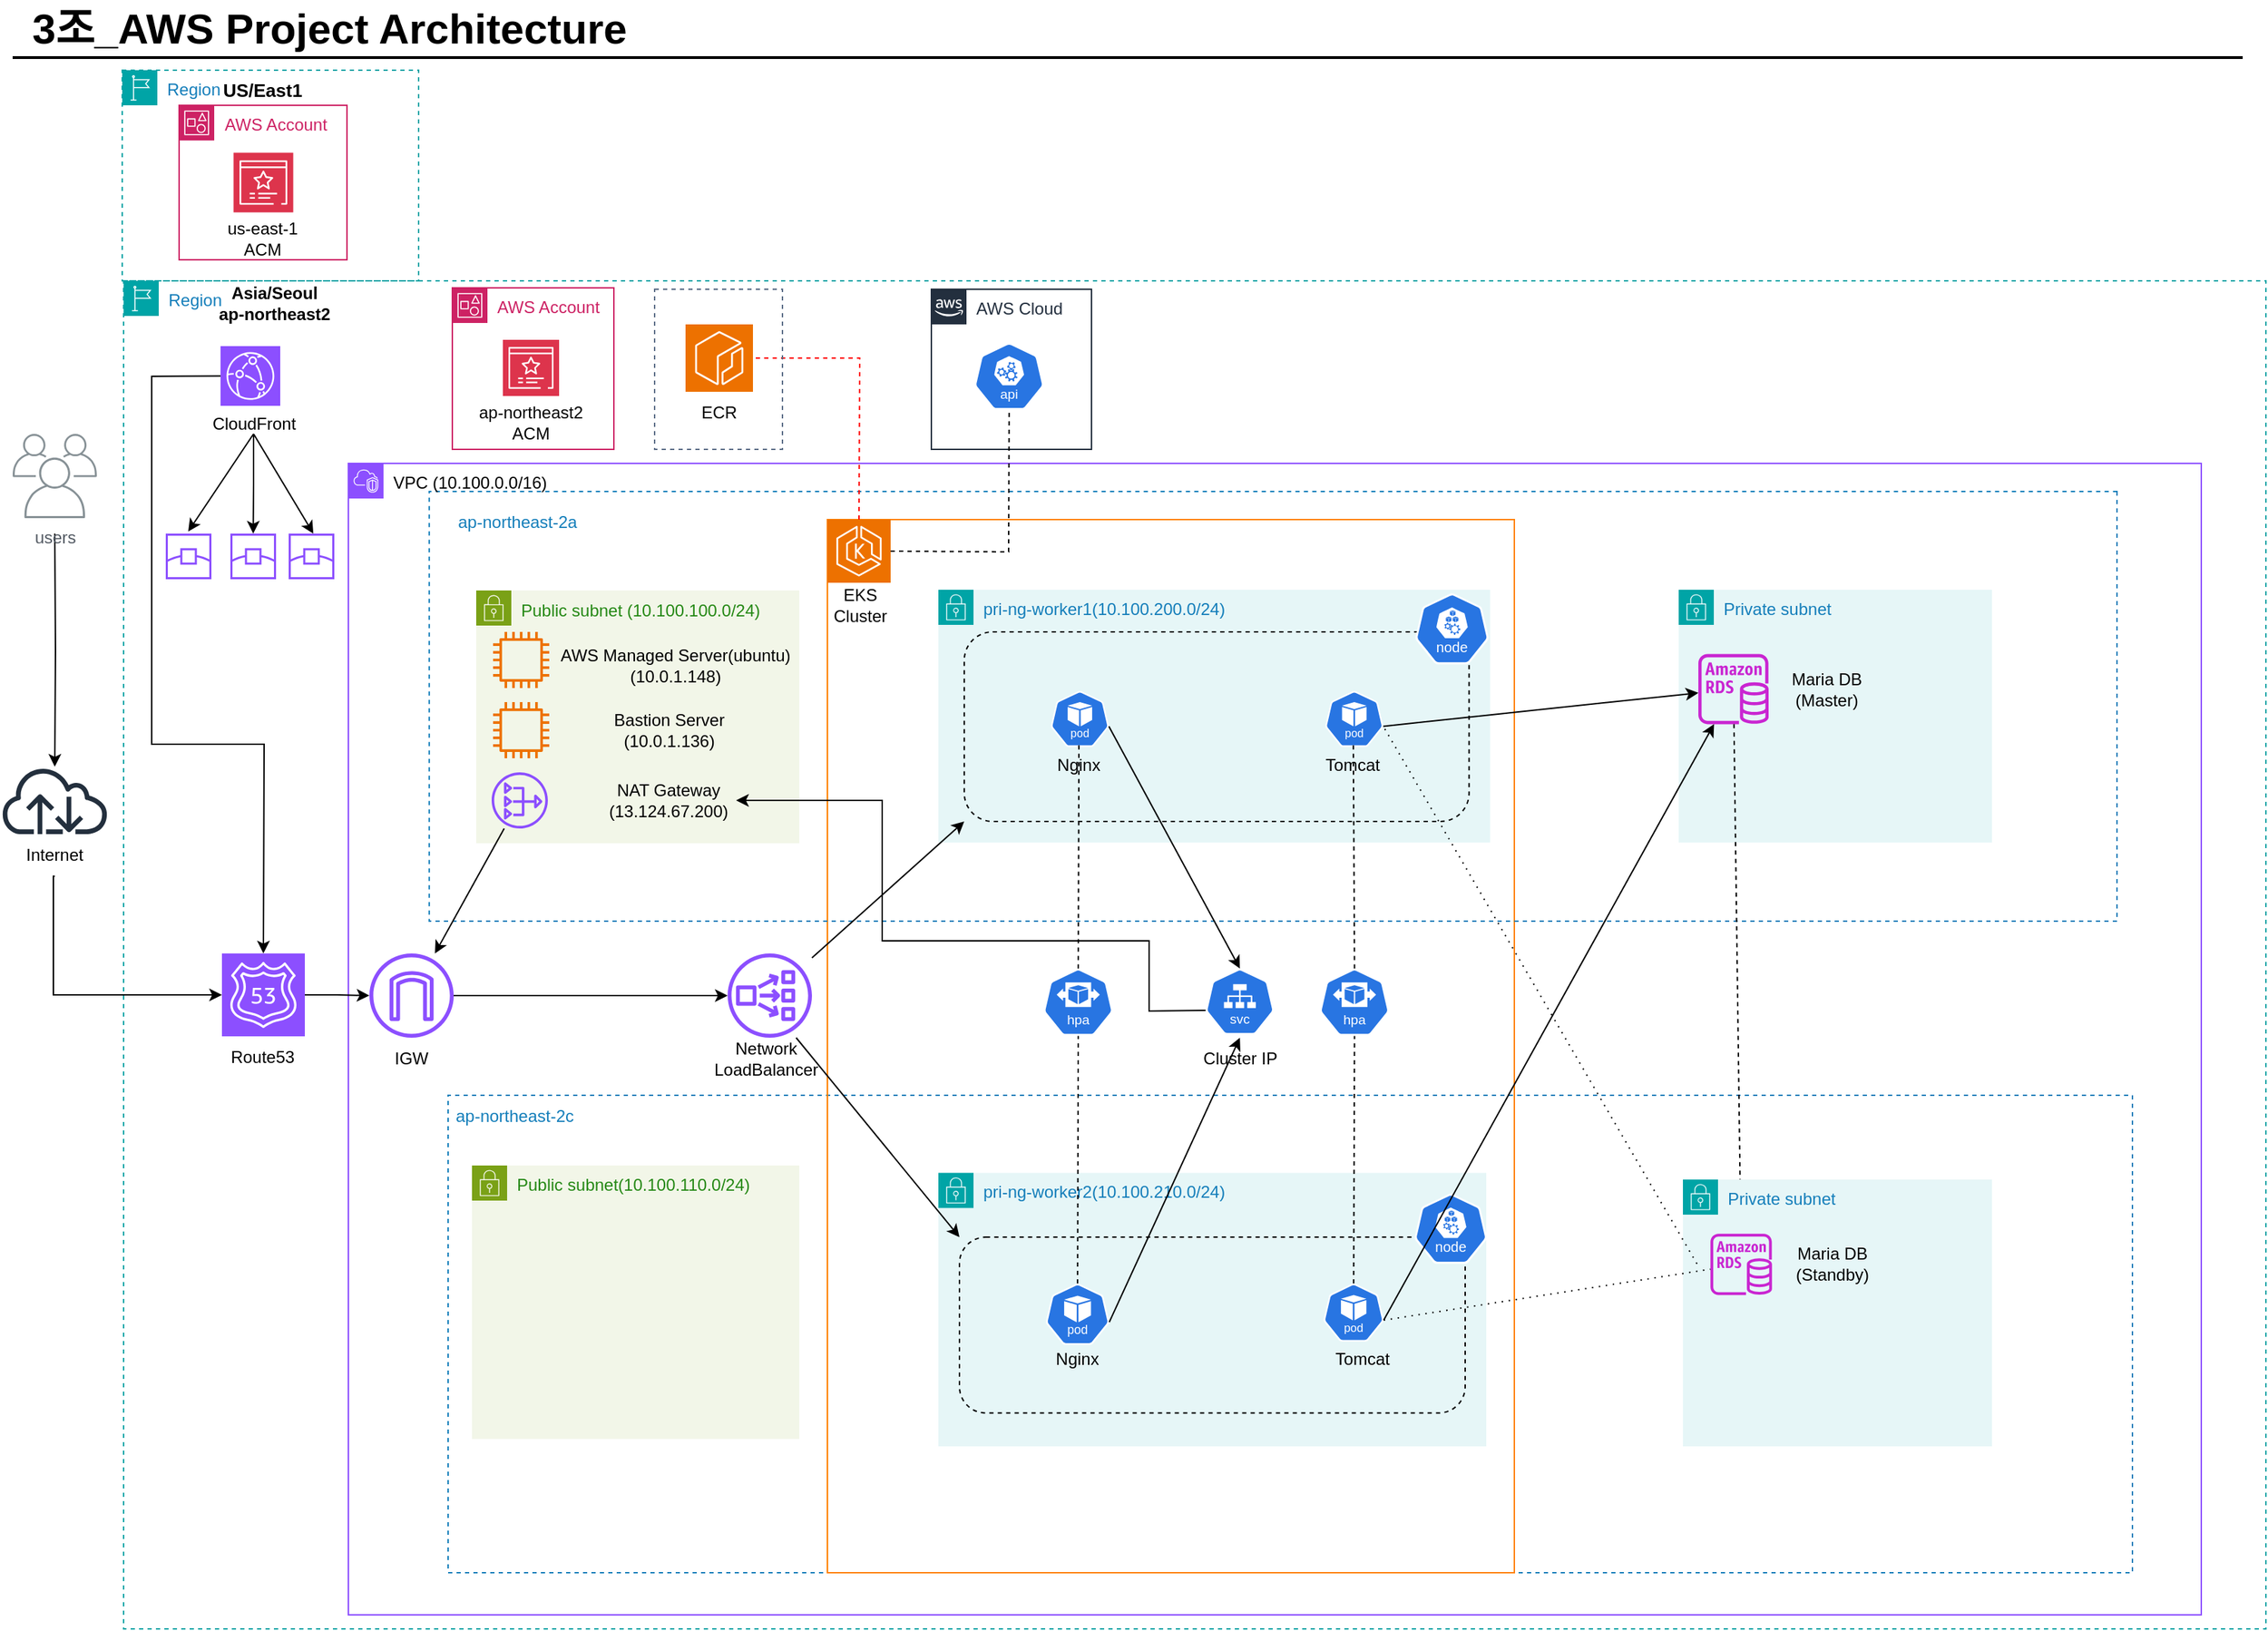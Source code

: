 <mxfile version="26.0.16">
  <diagram id="Ht1M8jgEwFfnCIfOTk4-" name="Page-1">
    <mxGraphModel grid="1" page="1" gridSize="10" guides="1" tooltips="1" connect="1" arrows="1" fold="1" pageScale="1" pageWidth="827" pageHeight="1169" math="0" shadow="0">
      <root>
        <mxCell id="0" />
        <mxCell id="1" parent="0" />
        <mxCell id="eSSQTLTpPXMiFd9yhnWM-21" value="" style="fillColor=none;strokeColor=#147EBA;dashed=1;verticalAlign=top;fontStyle=0;fontColor=#147EBA;whiteSpace=wrap;html=1;direction=south;" vertex="1" parent="1">
          <mxGeometry x="331" y="780" width="1199" height="340" as="geometry" />
        </mxCell>
        <mxCell id="ySRl7X2KVEB3qlMEF3kM-81" value="" style="fillColor=none;strokeColor=#FF8000;verticalAlign=top;fontStyle=0;fontColor=#5A6C86;whiteSpace=wrap;html=1;" vertex="1" parent="1">
          <mxGeometry x="601" y="370" width="489" height="750" as="geometry" />
        </mxCell>
        <mxCell id="eSSQTLTpPXMiFd9yhnWM-20" value="" style="fillColor=none;strokeColor=#147EBA;dashed=1;verticalAlign=top;fontStyle=0;fontColor=#147EBA;whiteSpace=wrap;html=1;direction=south;" vertex="1" parent="1">
          <mxGeometry x="317.58" y="350" width="1201.42" height="306" as="geometry" />
        </mxCell>
        <mxCell id="-QjtrjUzRDEMRZ5MF8oH-47" value="3조_&lt;span style=&quot;background-color: transparent; color: light-dark(rgb(0, 0, 0), rgb(255, 255, 255));&quot;&gt;AWS Project Architecture&amp;nbsp;&lt;/span&gt;" style="text;html=1;resizable=0;points=[];autosize=1;align=left;verticalAlign=top;spacingTop=-4;fontSize=30;fontStyle=1;labelBackgroundColor=none;" vertex="1" parent="1">
          <mxGeometry x="32.5" width="430" height="40" as="geometry" />
        </mxCell>
        <mxCell id="SCVMTBWpLvtzJIhz15lM-1" value="" style="line;strokeWidth=2;html=1;fontSize=14;labelBackgroundColor=none;" vertex="1" parent="1">
          <mxGeometry x="21" y="36" width="1587.5" height="10" as="geometry" />
        </mxCell>
        <mxCell id="IEoBhDquX4Ll0wp5H7QY-13" style="edgeStyle=orthogonalEdgeStyle;rounded=0;orthogonalLoop=1;jettySize=auto;html=1;" edge="1" parent="1" target="IEoBhDquX4Ll0wp5H7QY-10">
          <mxGeometry relative="1" as="geometry">
            <mxPoint x="51" y="380" as="sourcePoint" />
            <mxPoint x="51" y="596" as="targetPoint" />
          </mxGeometry>
        </mxCell>
        <mxCell id="eSSQTLTpPXMiFd9yhnWM-3" value="users" style="sketch=0;outlineConnect=0;gradientColor=none;fontColor=#545B64;strokeColor=none;fillColor=#879196;dashed=0;verticalLabelPosition=bottom;verticalAlign=top;align=center;html=1;fontSize=12;fontStyle=0;aspect=fixed;shape=mxgraph.aws4.illustration_users;pointerEvents=1" vertex="1" parent="1">
          <mxGeometry x="21" y="309" width="60" height="60" as="geometry" />
        </mxCell>
        <mxCell id="eSSQTLTpPXMiFd9yhnWM-4" value="Region" style="points=[[0,0],[0.25,0],[0.5,0],[0.75,0],[1,0],[1,0.25],[1,0.5],[1,0.75],[1,1],[0.75,1],[0.5,1],[0.25,1],[0,1],[0,0.75],[0,0.5],[0,0.25]];outlineConnect=0;gradientColor=none;html=1;whiteSpace=wrap;fontSize=12;fontStyle=0;container=0;pointerEvents=0;collapsible=0;recursiveResize=0;shape=mxgraph.aws4.group;grIcon=mxgraph.aws4.group_region;strokeColor=#00A4A6;fillColor=none;verticalAlign=top;align=left;spacingLeft=30;fontColor=#147EBA;dashed=1;" vertex="1" parent="1">
          <mxGeometry x="100" y="200" width="1525" height="960" as="geometry" />
        </mxCell>
        <mxCell id="eSSQTLTpPXMiFd9yhnWM-50" value="" style="sketch=0;points=[[0,0,0],[0.25,0,0],[0.5,0,0],[0.75,0,0],[1,0,0],[0,1,0],[0.25,1,0],[0.5,1,0],[0.75,1,0],[1,1,0],[0,0.25,0],[0,0.5,0],[0,0.75,0],[1,0.25,0],[1,0.5,0],[1,0.75,0]];outlineConnect=0;fontColor=#232F3E;fillColor=#ED7100;strokeColor=#ffffff;dashed=0;verticalLabelPosition=bottom;verticalAlign=top;align=center;html=1;fontSize=12;fontStyle=0;aspect=fixed;shape=mxgraph.aws4.resourceIcon;resIcon=mxgraph.aws4.eks;" vertex="1" parent="1">
          <mxGeometry x="601" y="370" width="45" height="45" as="geometry" />
        </mxCell>
        <mxCell id="IEoBhDquX4Ll0wp5H7QY-53" value="" style="aspect=fixed;sketch=0;html=1;dashed=0;whitespace=wrap;verticalLabelPosition=bottom;verticalAlign=top;fillColor=#2875E2;strokeColor=#ffffff;points=[[0.005,0.63,0],[0.1,0.2,0],[0.9,0.2,0],[0.5,0,0],[0.995,0.63,0],[0.72,0.99,0],[0.5,1,0],[0.28,0.99,0]];shape=mxgraph.kubernetes.icon2;kubernetesLabel=1;prIcon=api" vertex="1" parent="1">
          <mxGeometry x="705.38" y="244" width="50" height="48" as="geometry" />
        </mxCell>
        <mxCell id="IEoBhDquX4Ll0wp5H7QY-11" value="Internet" style="text;html=1;align=center;verticalAlign=middle;whiteSpace=wrap;rounded=0;" vertex="1" parent="1">
          <mxGeometry x="21" y="594" width="60" height="30" as="geometry" />
        </mxCell>
        <mxCell id="IEoBhDquX4Ll0wp5H7QY-10" value="" style="sketch=0;outlineConnect=0;fontColor=#232F3E;gradientColor=none;fillColor=#232F3D;strokeColor=none;dashed=0;verticalLabelPosition=bottom;verticalAlign=top;align=center;html=1;fontSize=12;fontStyle=0;aspect=fixed;pointerEvents=1;shape=mxgraph.aws4.internet;" vertex="1" parent="1">
          <mxGeometry x="12" y="546" width="78" height="48" as="geometry" />
        </mxCell>
        <mxCell id="ySRl7X2KVEB3qlMEF3kM-73" style="edgeStyle=orthogonalEdgeStyle;rounded=0;orthogonalLoop=1;jettySize=auto;html=1;entryX=0;entryY=0.5;entryDx=0;entryDy=0;entryPerimeter=0;exitX=0.5;exitY=1;exitDx=0;exitDy=0;" edge="1" parent="1" source="IEoBhDquX4Ll0wp5H7QY-11" target="eSSQTLTpPXMiFd9yhnWM-5">
          <mxGeometry relative="1" as="geometry">
            <mxPoint x="50" y="674" as="sourcePoint" />
            <mxPoint x="151" y="708.5" as="targetPoint" />
            <Array as="points">
              <mxPoint x="50" y="624" />
              <mxPoint x="50" y="708" />
            </Array>
          </mxGeometry>
        </mxCell>
        <mxCell id="eSSQTLTpPXMiFd9yhnWM-61" value="EKS Cluster" style="text;html=1;align=center;verticalAlign=middle;whiteSpace=wrap;rounded=0;" vertex="1" parent="1">
          <mxGeometry x="597" y="422" width="55" height="17" as="geometry" />
        </mxCell>
        <mxCell id="ySRl7X2KVEB3qlMEF3kM-109" value="" style="endArrow=none;dashed=1;html=1;rounded=0;entryX=1;entryY=0.5;entryDx=0;entryDy=0;entryPerimeter=0;exitX=0.5;exitY=0;exitDx=0;exitDy=0;exitPerimeter=0;strokeColor=light-dark(#FF0000,#FFFFFF);" edge="1" parent="1" source="eSSQTLTpPXMiFd9yhnWM-50" target="eSSQTLTpPXMiFd9yhnWM-62">
          <mxGeometry width="50" height="50" relative="1" as="geometry">
            <mxPoint x="770" y="670" as="sourcePoint" />
            <mxPoint x="820" y="620" as="targetPoint" />
            <Array as="points">
              <mxPoint x="624" y="255" />
            </Array>
          </mxGeometry>
        </mxCell>
        <mxCell id="eSSQTLTpPXMiFd9yhnWM-67" value="" style="fillColor=none;strokeColor=#5A6C86;dashed=1;verticalAlign=top;fontStyle=0;fontColor=#5A6C86;whiteSpace=wrap;html=1;" vertex="1" parent="1">
          <mxGeometry x="478" y="206" width="91" height="114" as="geometry" />
        </mxCell>
        <mxCell id="eSSQTLTpPXMiFd9yhnWM-15" value="&lt;font style=&quot;color: rgb(0, 0, 0);&quot;&gt;VPC (10.100.0.0/16)&lt;/font&gt;" style="points=[[0,0],[0.25,0],[0.5,0],[0.75,0],[1,0],[1,0.25],[1,0.5],[1,0.75],[1,1],[0.75,1],[0.5,1],[0.25,1],[0,1],[0,0.75],[0,0.5],[0,0.25]];outlineConnect=0;gradientColor=none;html=1;whiteSpace=wrap;fontSize=12;fontStyle=0;container=1;pointerEvents=0;collapsible=0;recursiveResize=0;shape=mxgraph.aws4.group;grIcon=mxgraph.aws4.group_vpc2;strokeColor=#8C4FFF;fillColor=none;verticalAlign=top;align=left;spacingLeft=30;fontColor=#AAB7B8;dashed=0;" vertex="1" parent="1">
          <mxGeometry x="260" y="330" width="1319" height="820" as="geometry" />
        </mxCell>
        <mxCell id="eSSQTLTpPXMiFd9yhnWM-17" value="Public subnet (10.100.100.0/24)" style="points=[[0,0],[0.25,0],[0.5,0],[0.75,0],[1,0],[1,0.25],[1,0.5],[1,0.75],[1,1],[0.75,1],[0.5,1],[0.25,1],[0,1],[0,0.75],[0,0.5],[0,0.25]];outlineConnect=0;gradientColor=none;html=1;whiteSpace=wrap;fontSize=12;fontStyle=0;container=1;pointerEvents=0;collapsible=0;recursiveResize=0;shape=mxgraph.aws4.group;grIcon=mxgraph.aws4.group_security_group;grStroke=0;strokeColor=#7AA116;fillColor=#F2F6E8;verticalAlign=top;align=left;spacingLeft=30;fontColor=#248814;dashed=0;" vertex="1" parent="eSSQTLTpPXMiFd9yhnWM-15">
          <mxGeometry x="91" y="90.52" width="230" height="180" as="geometry" />
        </mxCell>
        <mxCell id="eSSQTLTpPXMiFd9yhnWM-26" value="" style="sketch=0;outlineConnect=0;fontColor=#232F3E;gradientColor=none;fillColor=#ED7100;strokeColor=none;dashed=0;verticalLabelPosition=bottom;verticalAlign=top;align=center;html=1;fontSize=12;fontStyle=0;aspect=fixed;pointerEvents=1;shape=mxgraph.aws4.instance2;" vertex="1" parent="eSSQTLTpPXMiFd9yhnWM-15">
          <mxGeometry x="103" y="170" width="40" height="40" as="geometry" />
        </mxCell>
        <mxCell id="eSSQTLTpPXMiFd9yhnWM-28" value="NAT Gateway&lt;br&gt;(13.124.67.200)" style="text;html=1;align=center;verticalAlign=middle;whiteSpace=wrap;rounded=0;" vertex="1" parent="eSSQTLTpPXMiFd9yhnWM-15">
          <mxGeometry x="180" y="225" width="96" height="30" as="geometry" />
        </mxCell>
        <mxCell id="ySRl7X2KVEB3qlMEF3kM-69" value="AWS Managed Server(ubuntu)&lt;br&gt;(10.0.1.148)" style="text;html=1;align=center;verticalAlign=middle;whiteSpace=wrap;rounded=0;" vertex="1" parent="eSSQTLTpPXMiFd9yhnWM-15">
          <mxGeometry x="132" y="129" width="202" height="30" as="geometry" />
        </mxCell>
        <mxCell id="eSSQTLTpPXMiFd9yhnWM-27" value="Bastion Server&lt;br&gt;(10.0.1.136)" style="text;html=1;align=center;verticalAlign=middle;whiteSpace=wrap;rounded=0;" vertex="1" parent="eSSQTLTpPXMiFd9yhnWM-15">
          <mxGeometry x="180.31" y="175" width="97.38" height="30" as="geometry" />
        </mxCell>
        <mxCell id="IEoBhDquX4Ll0wp5H7QY-5" value="Public subnet(10.100.110.0/24)" style="points=[[0,0],[0.25,0],[0.5,0],[0.75,0],[1,0],[1,0.25],[1,0.5],[1,0.75],[1,1],[0.75,1],[0.5,1],[0.25,1],[0,1],[0,0.75],[0,0.5],[0,0.25]];outlineConnect=0;gradientColor=none;html=1;whiteSpace=wrap;fontSize=12;fontStyle=0;container=0;pointerEvents=0;collapsible=0;recursiveResize=0;shape=mxgraph.aws4.group;grIcon=mxgraph.aws4.group_security_group;grStroke=0;strokeColor=#7AA116;fillColor=#F2F6E8;verticalAlign=top;align=left;spacingLeft=30;fontColor=#248814;dashed=0;" vertex="1" parent="eSSQTLTpPXMiFd9yhnWM-15">
          <mxGeometry x="88" y="500" width="233" height="194.75" as="geometry" />
        </mxCell>
        <mxCell id="eSSQTLTpPXMiFd9yhnWM-31" value="Private subnet" style="points=[[0,0],[0.25,0],[0.5,0],[0.75,0],[1,0],[1,0.25],[1,0.5],[1,0.75],[1,1],[0.75,1],[0.5,1],[0.25,1],[0,1],[0,0.75],[0,0.5],[0,0.25]];outlineConnect=0;gradientColor=none;html=1;whiteSpace=wrap;fontSize=12;fontStyle=0;container=1;pointerEvents=0;collapsible=0;recursiveResize=0;shape=mxgraph.aws4.group;grIcon=mxgraph.aws4.group_security_group;grStroke=0;strokeColor=#00A4A6;fillColor=#E6F6F7;verticalAlign=top;align=left;spacingLeft=30;fontColor=#147EBA;dashed=0;" vertex="1" parent="eSSQTLTpPXMiFd9yhnWM-15">
          <mxGeometry x="947" y="90" width="223" height="180" as="geometry" />
        </mxCell>
        <mxCell id="eSSQTLTpPXMiFd9yhnWM-87" value="" style="sketch=0;outlineConnect=0;fontColor=#232F3E;gradientColor=none;fillColor=#C925D1;strokeColor=none;dashed=0;verticalLabelPosition=bottom;verticalAlign=top;align=center;html=1;fontSize=12;fontStyle=0;aspect=fixed;pointerEvents=1;shape=mxgraph.aws4.rds_instance;" vertex="1" parent="eSSQTLTpPXMiFd9yhnWM-31">
          <mxGeometry x="14" y="45.75" width="50" height="50" as="geometry" />
        </mxCell>
        <mxCell id="eSSQTLTpPXMiFd9yhnWM-88" value="Maria DB&lt;br&gt;(Master)" style="text;html=1;align=center;verticalAlign=middle;whiteSpace=wrap;rounded=0;" vertex="1" parent="eSSQTLTpPXMiFd9yhnWM-31">
          <mxGeometry x="67.75" y="55.75" width="75.25" height="30" as="geometry" />
        </mxCell>
        <mxCell id="eSSQTLTpPXMiFd9yhnWM-148" value="&lt;span style=&quot;color: rgb(20, 126, 186);&quot;&gt;ap-northeast-2a&lt;/span&gt;" style="text;html=1;align=center;verticalAlign=middle;whiteSpace=wrap;rounded=0;" vertex="1" parent="eSSQTLTpPXMiFd9yhnWM-15">
          <mxGeometry x="73" y="27" width="95" height="30" as="geometry" />
        </mxCell>
        <mxCell id="eSSQTLTpPXMiFd9yhnWM-147" value="&lt;span style=&quot;color: rgb(20, 126, 186);&quot;&gt;ap-northeast-2c&lt;/span&gt;" style="text;html=1;align=center;verticalAlign=middle;whiteSpace=wrap;rounded=0;" vertex="1" parent="eSSQTLTpPXMiFd9yhnWM-15">
          <mxGeometry x="71" y="450" width="95" height="30" as="geometry" />
        </mxCell>
        <mxCell id="eSSQTLTpPXMiFd9yhnWM-32" value="pri-ng-worker2(10.100.210.0/24)" style="points=[[0,0],[0.25,0],[0.5,0],[0.75,0],[1,0],[1,0.25],[1,0.5],[1,0.75],[1,1],[0.75,1],[0.5,1],[0.25,1],[0,1],[0,0.75],[0,0.5],[0,0.25]];outlineConnect=0;gradientColor=none;html=1;whiteSpace=wrap;fontSize=12;fontStyle=0;container=1;pointerEvents=0;collapsible=0;recursiveResize=0;shape=mxgraph.aws4.group;grIcon=mxgraph.aws4.group_security_group;grStroke=0;strokeColor=#00A4A6;fillColor=#E6F6F7;verticalAlign=top;align=left;spacingLeft=30;fontColor=#147EBA;dashed=0;" vertex="1" parent="eSSQTLTpPXMiFd9yhnWM-15">
          <mxGeometry x="420" y="505.25" width="390" height="194.75" as="geometry" />
        </mxCell>
        <mxCell id="ySRl7X2KVEB3qlMEF3kM-55" value="" style="rounded=1;whiteSpace=wrap;html=1;fillStyle=auto;fillColor=none;dashed=1;" vertex="1" parent="eSSQTLTpPXMiFd9yhnWM-32">
          <mxGeometry x="15" y="45.75" width="360" height="125.25" as="geometry" />
        </mxCell>
        <mxCell id="eSSQTLTpPXMiFd9yhnWM-452" value="" style="aspect=fixed;sketch=0;html=1;dashed=0;whitespace=wrap;verticalLabelPosition=bottom;verticalAlign=top;fillColor=#2875E2;strokeColor=#ffffff;points=[[0.005,0.63,0],[0.1,0.2,0],[0.9,0.2,0],[0.5,0,0],[0.995,0.63,0],[0.72,0.99,0],[0.5,1,0],[0.28,0.99,0]];shape=mxgraph.kubernetes.icon2;kubernetesLabel=1;prIcon=pod" vertex="1" parent="eSSQTLTpPXMiFd9yhnWM-32">
          <mxGeometry x="274" y="78.75" width="43.23" height="41.5" as="geometry" />
        </mxCell>
        <mxCell id="eSSQTLTpPXMiFd9yhnWM-459" value="Tomcat" style="text;html=1;align=center;verticalAlign=middle;whiteSpace=wrap;rounded=0;" vertex="1" parent="eSSQTLTpPXMiFd9yhnWM-32">
          <mxGeometry x="271.62" y="118.06" width="60" height="30" as="geometry" />
        </mxCell>
        <mxCell id="eSSQTLTpPXMiFd9yhnWM-458" value="Nginx" style="text;html=1;align=center;verticalAlign=middle;whiteSpace=wrap;rounded=0;" vertex="1" parent="eSSQTLTpPXMiFd9yhnWM-32">
          <mxGeometry x="69.09" y="118.06" width="60" height="30" as="geometry" />
        </mxCell>
        <mxCell id="eSSQTLTpPXMiFd9yhnWM-453" value="" style="aspect=fixed;sketch=0;html=1;dashed=0;whitespace=wrap;verticalLabelPosition=bottom;verticalAlign=top;fillColor=#2875E2;strokeColor=#ffffff;points=[[0.005,0.63,0],[0.1,0.2,0],[0.9,0.2,0],[0.5,0,0],[0.995,0.63,0],[0.72,0.99,0],[0.5,1,0],[0.28,0.99,0]];shape=mxgraph.kubernetes.icon2;kubernetesLabel=1;prIcon=pod" vertex="1" parent="eSSQTLTpPXMiFd9yhnWM-32">
          <mxGeometry x="76.3" y="78.75" width="45.58" height="43.75" as="geometry" />
        </mxCell>
        <mxCell id="eSSQTLTpPXMiFd9yhnWM-42" value="" style="group" connectable="0" vertex="1" parent="eSSQTLTpPXMiFd9yhnWM-15">
          <mxGeometry y="349" width="90" height="90" as="geometry" />
        </mxCell>
        <mxCell id="eSSQTLTpPXMiFd9yhnWM-9" value="" style="sketch=0;outlineConnect=0;fontColor=#232F3E;gradientColor=none;fillColor=#8C4FFF;strokeColor=none;dashed=0;verticalLabelPosition=bottom;verticalAlign=top;align=center;html=1;fontSize=12;fontStyle=0;aspect=fixed;pointerEvents=1;shape=mxgraph.aws4.internet_gateway;" vertex="1" parent="eSSQTLTpPXMiFd9yhnWM-42">
          <mxGeometry x="15" width="60" height="60" as="geometry" />
        </mxCell>
        <mxCell id="eSSQTLTpPXMiFd9yhnWM-13" value="IGW" style="text;html=1;align=center;verticalAlign=middle;whiteSpace=wrap;rounded=0;" vertex="1" parent="eSSQTLTpPXMiFd9yhnWM-42">
          <mxGeometry y="60" width="90" height="30" as="geometry" />
        </mxCell>
        <mxCell id="eSSQTLTpPXMiFd9yhnWM-394" value="" style="aspect=fixed;sketch=0;html=1;dashed=0;whitespace=wrap;verticalLabelPosition=bottom;verticalAlign=top;fillColor=#2875E2;strokeColor=#ffffff;points=[[0.005,0.63,0],[0.1,0.2,0],[0.9,0.2,0],[0.5,0,0],[0.995,0.63,0],[0.72,0.99,0],[0.5,1,0],[0.28,0.99,0]];shape=mxgraph.kubernetes.icon2;kubernetesLabel=1;prIcon=node" vertex="1" parent="eSSQTLTpPXMiFd9yhnWM-15">
          <mxGeometry x="758.75" y="520" width="52.08" height="50" as="geometry" />
        </mxCell>
        <mxCell id="ySRl7X2KVEB3qlMEF3kM-75" value="" style="sketch=0;outlineConnect=0;fontColor=#232F3E;gradientColor=none;fillColor=#8C4FFF;strokeColor=none;dashed=0;verticalLabelPosition=bottom;verticalAlign=top;align=center;html=1;fontSize=12;fontStyle=0;aspect=fixed;pointerEvents=1;shape=mxgraph.aws4.network_load_balancer;" vertex="1" parent="eSSQTLTpPXMiFd9yhnWM-15">
          <mxGeometry x="270" y="349" width="60" height="60" as="geometry" />
        </mxCell>
        <mxCell id="ySRl7X2KVEB3qlMEF3kM-79" value="Network LoadBalancer" style="text;html=1;align=center;verticalAlign=middle;whiteSpace=wrap;rounded=0;" vertex="1" parent="eSSQTLTpPXMiFd9yhnWM-15">
          <mxGeometry x="255" y="409" width="85" height="30" as="geometry" />
        </mxCell>
        <mxCell id="eSSQTLTpPXMiFd9yhnWM-29" value="pri-ng-worker1(10.100.200.0/24)" style="points=[[0,0],[0.25,0],[0.5,0],[0.75,0],[1,0],[1,0.25],[1,0.5],[1,0.75],[1,1],[0.75,1],[0.5,1],[0.25,1],[0,1],[0,0.75],[0,0.5],[0,0.25]];outlineConnect=0;gradientColor=none;html=1;whiteSpace=wrap;fontSize=12;fontStyle=0;container=1;pointerEvents=0;collapsible=0;recursiveResize=0;shape=mxgraph.aws4.group;grIcon=mxgraph.aws4.group_security_group;grStroke=0;strokeColor=#00A4A6;fillColor=#E6F6F7;verticalAlign=top;align=left;spacingLeft=30;fontColor=#147EBA;dashed=0;" vertex="1" parent="eSSQTLTpPXMiFd9yhnWM-15">
          <mxGeometry x="420" y="90" width="392.756" height="180" as="geometry" />
        </mxCell>
        <mxCell id="ySRl7X2KVEB3qlMEF3kM-70" value="" style="rounded=1;whiteSpace=wrap;html=1;fillColor=none;dashed=1;" vertex="1" parent="eSSQTLTpPXMiFd9yhnWM-15">
          <mxGeometry x="438.411" y="120" width="359.367" height="135" as="geometry" />
        </mxCell>
        <mxCell id="eSSQTLTpPXMiFd9yhnWM-383" value="" style="aspect=fixed;sketch=0;html=1;dashed=0;whitespace=wrap;verticalLabelPosition=bottom;verticalAlign=top;fillColor=#2875E2;strokeColor=#ffffff;points=[[0.005,0.63,0],[0.1,0.2,0],[0.9,0.2,0],[0.5,0,0],[0.995,0.63,0],[0.72,0.99,0],[0.5,1,0],[0.28,0.99,0]];shape=mxgraph.kubernetes.icon2;kubernetesLabel=1;prIcon=pod" vertex="1" parent="eSSQTLTpPXMiFd9yhnWM-15">
          <mxGeometry x="695.23" y="162" width="41.67" height="40" as="geometry" />
        </mxCell>
        <mxCell id="eSSQTLTpPXMiFd9yhnWM-392" value="Tomcat" style="text;html=1;align=center;verticalAlign=middle;whiteSpace=wrap;rounded=0;" vertex="1" parent="eSSQTLTpPXMiFd9yhnWM-15">
          <mxGeometry x="663.479" y="200" width="103.801" height="30" as="geometry" />
        </mxCell>
        <mxCell id="eSSQTLTpPXMiFd9yhnWM-391" value="Nginx" style="text;html=1;align=center;verticalAlign=middle;whiteSpace=wrap;rounded=0;" vertex="1" parent="eSSQTLTpPXMiFd9yhnWM-15">
          <mxGeometry x="468.146" y="200" width="103.801" height="30" as="geometry" />
        </mxCell>
        <mxCell id="eSSQTLTpPXMiFd9yhnWM-382" value="" style="aspect=fixed;sketch=0;html=1;dashed=0;whitespace=wrap;verticalLabelPosition=bottom;verticalAlign=top;fillColor=#2875E2;strokeColor=#ffffff;points=[[0.005,0.63,0],[0.1,0.2,0],[0.9,0.2,0],[0.5,0,0],[0.995,0.63,0],[0.72,0.99,0],[0.5,1,0],[0.28,0.99,0]];shape=mxgraph.kubernetes.icon2;kubernetesLabel=1;prIcon=pod" vertex="1" parent="eSSQTLTpPXMiFd9yhnWM-15">
          <mxGeometry x="499.9" y="162" width="41.67" height="40" as="geometry" />
        </mxCell>
        <mxCell id="eSSQTLTpPXMiFd9yhnWM-380" value="" style="aspect=fixed;sketch=0;html=1;dashed=0;whitespace=wrap;verticalLabelPosition=bottom;verticalAlign=top;fillColor=#2875E2;strokeColor=#ffffff;points=[[0.005,0.63,0],[0.1,0.2,0],[0.9,0.2,0],[0.5,0,0],[0.995,0.63,0],[0.72,0.99,0],[0.5,1,0],[0.28,0.99,0]];shape=mxgraph.kubernetes.icon2;kubernetesLabel=1;prIcon=node" vertex="1" parent="eSSQTLTpPXMiFd9yhnWM-15">
          <mxGeometry x="759.33" y="92.52" width="52.67" height="50.56" as="geometry" />
        </mxCell>
        <mxCell id="ySRl7X2KVEB3qlMEF3kM-84" value="" style="endArrow=classic;html=1;rounded=0;entryX=0;entryY=0;entryDx=0;entryDy=0;exitX=0.75;exitY=0;exitDx=0;exitDy=0;" edge="1" parent="eSSQTLTpPXMiFd9yhnWM-15" source="ySRl7X2KVEB3qlMEF3kM-79" target="ySRl7X2KVEB3qlMEF3kM-55">
          <mxGeometry width="50" height="50" relative="1" as="geometry">
            <mxPoint x="310" y="360" as="sourcePoint" />
            <mxPoint x="360" y="310" as="targetPoint" />
          </mxGeometry>
        </mxCell>
        <mxCell id="ySRl7X2KVEB3qlMEF3kM-94" value="" style="aspect=fixed;sketch=0;html=1;dashed=0;whitespace=wrap;verticalLabelPosition=bottom;verticalAlign=top;fillColor=#2875E2;strokeColor=#ffffff;points=[[0.005,0.63,0],[0.1,0.2,0],[0.9,0.2,0],[0.5,0,0],[0.995,0.63,0],[0.72,0.99,0],[0.5,1,0],[0.28,0.99,0]];shape=mxgraph.kubernetes.icon2;kubernetesLabel=1;prIcon=hpa" vertex="1" parent="eSSQTLTpPXMiFd9yhnWM-15">
          <mxGeometry x="691.23" y="359.72" width="50" height="48" as="geometry" />
        </mxCell>
        <mxCell id="ySRl7X2KVEB3qlMEF3kM-93" value="" style="aspect=fixed;sketch=0;html=1;dashed=0;whitespace=wrap;verticalLabelPosition=bottom;verticalAlign=top;fillColor=#2875E2;strokeColor=#ffffff;points=[[0.005,0.63,0],[0.1,0.2,0],[0.9,0.2,0],[0.5,0,0],[0.995,0.63,0],[0.72,0.99,0],[0.5,1,0],[0.28,0.99,0]];shape=mxgraph.kubernetes.icon2;kubernetesLabel=1;prIcon=hpa" vertex="1" parent="eSSQTLTpPXMiFd9yhnWM-15">
          <mxGeometry x="494.57" y="359.72" width="50" height="48" as="geometry" />
        </mxCell>
        <mxCell id="IEoBhDquX4Ll0wp5H7QY-42" value="" style="aspect=fixed;sketch=0;html=1;dashed=0;whitespace=wrap;verticalLabelPosition=bottom;verticalAlign=top;fillColor=#2875E2;strokeColor=#ffffff;points=[[0.005,0.63,0],[0.1,0.2,0],[0.9,0.2,0],[0.5,0,0],[0.995,0.63,0],[0.72,0.99,0],[0.5,1,0],[0.28,0.99,0]];shape=mxgraph.kubernetes.icon2;kubernetesLabel=1;prIcon=svc" vertex="1" parent="eSSQTLTpPXMiFd9yhnWM-15">
          <mxGeometry x="610" y="359.72" width="49.25" height="47.28" as="geometry" />
        </mxCell>
        <mxCell id="eSSQTLTpPXMiFd9yhnWM-111" value="Cluster IP" style="text;html=1;align=center;verticalAlign=middle;whiteSpace=wrap;rounded=0;" vertex="1" parent="eSSQTLTpPXMiFd9yhnWM-15">
          <mxGeometry x="604.63" y="409" width="60" height="30" as="geometry" />
        </mxCell>
        <mxCell id="ySRl7X2KVEB3qlMEF3kM-95" value="" style="endArrow=none;dashed=1;html=1;rounded=0;exitX=0.5;exitY=0;exitDx=0;exitDy=0;exitPerimeter=0;entryX=0.5;entryY=0;entryDx=0;entryDy=0;" edge="1" parent="eSSQTLTpPXMiFd9yhnWM-15" source="ySRl7X2KVEB3qlMEF3kM-93" target="eSSQTLTpPXMiFd9yhnWM-391">
          <mxGeometry width="50" height="50" relative="1" as="geometry">
            <mxPoint x="450" y="450" as="sourcePoint" />
            <mxPoint x="500" y="400" as="targetPoint" />
          </mxGeometry>
        </mxCell>
        <mxCell id="ySRl7X2KVEB3qlMEF3kM-96" value="" style="endArrow=none;dashed=1;html=1;rounded=0;exitX=0.5;exitY=0;exitDx=0;exitDy=0;exitPerimeter=0;entryX=0.5;entryY=1;entryDx=0;entryDy=0;entryPerimeter=0;" edge="1" parent="eSSQTLTpPXMiFd9yhnWM-15" source="eSSQTLTpPXMiFd9yhnWM-453" target="ySRl7X2KVEB3qlMEF3kM-93">
          <mxGeometry width="50" height="50" relative="1" as="geometry">
            <mxPoint x="450" y="450" as="sourcePoint" />
            <mxPoint x="500" y="400" as="targetPoint" />
          </mxGeometry>
        </mxCell>
        <mxCell id="ySRl7X2KVEB3qlMEF3kM-97" value="" style="endArrow=classic;html=1;rounded=0;exitX=0.995;exitY=0.63;exitDx=0;exitDy=0;exitPerimeter=0;entryX=0.5;entryY=0;entryDx=0;entryDy=0;entryPerimeter=0;" edge="1" parent="eSSQTLTpPXMiFd9yhnWM-15" source="eSSQTLTpPXMiFd9yhnWM-382" target="IEoBhDquX4Ll0wp5H7QY-42">
          <mxGeometry width="50" height="50" relative="1" as="geometry">
            <mxPoint x="500" y="480" as="sourcePoint" />
            <mxPoint x="550" y="430" as="targetPoint" />
          </mxGeometry>
        </mxCell>
        <mxCell id="ySRl7X2KVEB3qlMEF3kM-98" value="" style="endArrow=classic;html=1;rounded=0;entryX=0.5;entryY=0;entryDx=0;entryDy=0;exitX=0.995;exitY=0.63;exitDx=0;exitDy=0;exitPerimeter=0;" edge="1" parent="eSSQTLTpPXMiFd9yhnWM-15" source="eSSQTLTpPXMiFd9yhnWM-453" target="eSSQTLTpPXMiFd9yhnWM-111">
          <mxGeometry width="50" height="50" relative="1" as="geometry">
            <mxPoint x="500" y="480" as="sourcePoint" />
            <mxPoint x="550" y="430" as="targetPoint" />
          </mxGeometry>
        </mxCell>
        <mxCell id="ySRl7X2KVEB3qlMEF3kM-102" value="" style="endArrow=none;dashed=1;html=1;rounded=0;entryX=0.5;entryY=1;entryDx=0;entryDy=0;entryPerimeter=0;exitX=0.5;exitY=0;exitDx=0;exitDy=0;exitPerimeter=0;" edge="1" parent="eSSQTLTpPXMiFd9yhnWM-15" source="eSSQTLTpPXMiFd9yhnWM-452" target="ySRl7X2KVEB3qlMEF3kM-94">
          <mxGeometry width="50" height="50" relative="1" as="geometry">
            <mxPoint x="500" y="480" as="sourcePoint" />
            <mxPoint x="550" y="430" as="targetPoint" />
          </mxGeometry>
        </mxCell>
        <mxCell id="ySRl7X2KVEB3qlMEF3kM-103" value="" style="endArrow=none;dashed=1;html=1;rounded=0;entryX=0.5;entryY=0;entryDx=0;entryDy=0;exitX=0.5;exitY=0;exitDx=0;exitDy=0;exitPerimeter=0;" edge="1" parent="eSSQTLTpPXMiFd9yhnWM-15" source="ySRl7X2KVEB3qlMEF3kM-94" target="eSSQTLTpPXMiFd9yhnWM-392">
          <mxGeometry width="50" height="50" relative="1" as="geometry">
            <mxPoint x="500" y="480" as="sourcePoint" />
            <mxPoint x="550" y="430" as="targetPoint" />
          </mxGeometry>
        </mxCell>
        <mxCell id="ySRl7X2KVEB3qlMEF3kM-104" value="" style="endArrow=classic;html=1;rounded=0;exitX=0.995;exitY=0.63;exitDx=0;exitDy=0;exitPerimeter=0;" edge="1" parent="eSSQTLTpPXMiFd9yhnWM-15" source="eSSQTLTpPXMiFd9yhnWM-383" target="eSSQTLTpPXMiFd9yhnWM-87">
          <mxGeometry width="50" height="50" relative="1" as="geometry">
            <mxPoint x="510" y="480" as="sourcePoint" />
            <mxPoint x="560" y="430" as="targetPoint" />
          </mxGeometry>
        </mxCell>
        <mxCell id="ySRl7X2KVEB3qlMEF3kM-105" value="" style="endArrow=classic;html=1;rounded=0;exitX=0.995;exitY=0.63;exitDx=0;exitDy=0;exitPerimeter=0;" edge="1" parent="eSSQTLTpPXMiFd9yhnWM-15" source="eSSQTLTpPXMiFd9yhnWM-452" target="eSSQTLTpPXMiFd9yhnWM-87">
          <mxGeometry width="50" height="50" relative="1" as="geometry">
            <mxPoint x="620" y="410" as="sourcePoint" />
            <mxPoint x="670" y="360" as="targetPoint" />
          </mxGeometry>
        </mxCell>
        <mxCell id="ySRl7X2KVEB3qlMEF3kM-106" value="" style="endArrow=none;dashed=1;html=1;rounded=0;" edge="1" parent="eSSQTLTpPXMiFd9yhnWM-15" source="eSSQTLTpPXMiFd9yhnWM-365" target="eSSQTLTpPXMiFd9yhnWM-87">
          <mxGeometry width="50" height="50" relative="1" as="geometry">
            <mxPoint x="660" y="430" as="sourcePoint" />
            <mxPoint x="710" y="380" as="targetPoint" />
          </mxGeometry>
        </mxCell>
        <mxCell id="ySRl7X2KVEB3qlMEF3kM-83" value="" style="endArrow=classic;html=1;rounded=0;entryX=0;entryY=1;entryDx=0;entryDy=0;" edge="1" parent="eSSQTLTpPXMiFd9yhnWM-15" source="ySRl7X2KVEB3qlMEF3kM-75" target="ySRl7X2KVEB3qlMEF3kM-70">
          <mxGeometry width="50" height="50" relative="1" as="geometry">
            <mxPoint x="300" y="360" as="sourcePoint" />
            <mxPoint x="420" y="270" as="targetPoint" />
          </mxGeometry>
        </mxCell>
        <mxCell id="ySRl7X2KVEB3qlMEF3kM-128" style="edgeStyle=orthogonalEdgeStyle;rounded=0;orthogonalLoop=1;jettySize=auto;html=1;" edge="1" parent="eSSQTLTpPXMiFd9yhnWM-15" source="eSSQTLTpPXMiFd9yhnWM-9" target="ySRl7X2KVEB3qlMEF3kM-75">
          <mxGeometry relative="1" as="geometry" />
        </mxCell>
        <mxCell id="ySRl7X2KVEB3qlMEF3kM-129" value="" style="endArrow=classic;html=1;rounded=0;entryX=1;entryY=0.5;entryDx=0;entryDy=0;exitX=0.005;exitY=0.63;exitDx=0;exitDy=0;exitPerimeter=0;" edge="1" parent="eSSQTLTpPXMiFd9yhnWM-15" source="IEoBhDquX4Ll0wp5H7QY-42" target="eSSQTLTpPXMiFd9yhnWM-28">
          <mxGeometry width="50" height="50" relative="1" as="geometry">
            <mxPoint x="530" y="370" as="sourcePoint" />
            <mxPoint x="580" y="320" as="targetPoint" />
            <Array as="points">
              <mxPoint x="570" y="390" />
              <mxPoint x="570" y="340" />
              <mxPoint x="380" y="340" />
              <mxPoint x="380" y="240" />
            </Array>
          </mxGeometry>
        </mxCell>
        <mxCell id="eSSQTLTpPXMiFd9yhnWM-33" value="Private subnet" style="points=[[0,0],[0.25,0],[0.5,0],[0.75,0],[1,0],[1,0.25],[1,0.5],[1,0.75],[1,1],[0.75,1],[0.5,1],[0.25,1],[0,1],[0,0.75],[0,0.5],[0,0.25]];outlineConnect=0;gradientColor=none;html=1;whiteSpace=wrap;fontSize=12;fontStyle=0;container=0;pointerEvents=0;collapsible=0;recursiveResize=0;shape=mxgraph.aws4.group;grIcon=mxgraph.aws4.group_security_group;grStroke=0;strokeColor=#00A4A6;fillColor=#E6F6F7;verticalAlign=top;align=left;spacingLeft=30;fontColor=#147EBA;dashed=0;" vertex="1" parent="eSSQTLTpPXMiFd9yhnWM-15">
          <mxGeometry x="950" y="510" width="220" height="190" as="geometry" />
        </mxCell>
        <mxCell id="eSSQTLTpPXMiFd9yhnWM-366" value="Maria DB (Standby)" style="text;html=1;align=center;verticalAlign=middle;whiteSpace=wrap;rounded=0;container=0;" vertex="1" parent="eSSQTLTpPXMiFd9yhnWM-15">
          <mxGeometry x="1013.39" y="557.281" width="86.827" height="26.267" as="geometry" />
        </mxCell>
        <mxCell id="eSSQTLTpPXMiFd9yhnWM-365" value="" style="sketch=0;outlineConnect=0;fontColor=#232F3E;gradientColor=none;fillColor=#C925D1;strokeColor=none;dashed=0;verticalLabelPosition=bottom;verticalAlign=top;align=center;html=1;fontSize=12;fontStyle=0;aspect=fixed;pointerEvents=1;shape=mxgraph.aws4.rds_instance;container=0;" vertex="1" parent="eSSQTLTpPXMiFd9yhnWM-15">
          <mxGeometry x="969.615" y="548.525" width="43.779" height="43.779" as="geometry" />
        </mxCell>
        <mxCell id="ySRl7X2KVEB3qlMEF3kM-136" value="" style="endArrow=none;dashed=1;html=1;rounded=0;entryX=0.995;entryY=0.63;entryDx=0;entryDy=0;entryPerimeter=0;dashPattern=1 4;" edge="1" parent="eSSQTLTpPXMiFd9yhnWM-15" target="eSSQTLTpPXMiFd9yhnWM-383">
          <mxGeometry width="50" height="50" relative="1" as="geometry">
            <mxPoint x="960" y="570" as="sourcePoint" />
            <mxPoint x="890" y="420" as="targetPoint" />
          </mxGeometry>
        </mxCell>
        <mxCell id="ySRl7X2KVEB3qlMEF3kM-135" value="" style="endArrow=none;dashed=1;html=1;rounded=0;exitX=0.995;exitY=0.63;exitDx=0;exitDy=0;exitPerimeter=0;dashPattern=1 4;" edge="1" parent="eSSQTLTpPXMiFd9yhnWM-15" source="eSSQTLTpPXMiFd9yhnWM-452" target="eSSQTLTpPXMiFd9yhnWM-365">
          <mxGeometry width="50" height="50" relative="1" as="geometry">
            <mxPoint x="840" y="470" as="sourcePoint" />
            <mxPoint x="890" y="420" as="targetPoint" />
          </mxGeometry>
        </mxCell>
        <mxCell id="eSSQTLTpPXMiFd9yhnWM-12" value="&lt;b&gt;Asia/Seoul&lt;br&gt;ap-northeast2&lt;/b&gt;" style="text;html=1;align=center;verticalAlign=middle;whiteSpace=wrap;rounded=0;" vertex="1" parent="1">
          <mxGeometry x="155" y="201" width="105" height="30" as="geometry" />
        </mxCell>
        <mxCell id="eSSQTLTpPXMiFd9yhnWM-62" value="" style="sketch=0;points=[[0,0,0],[0.25,0,0],[0.5,0,0],[0.75,0,0],[1,0,0],[0,1,0],[0.25,1,0],[0.5,1,0],[0.75,1,0],[1,1,0],[0,0.25,0],[0,0.5,0],[0,0.75,0],[1,0.25,0],[1,0.5,0],[1,0.75,0]];outlineConnect=0;fontColor=#232F3E;fillColor=#ED7100;strokeColor=#ffffff;dashed=0;verticalLabelPosition=bottom;verticalAlign=top;align=center;html=1;fontSize=12;fontStyle=0;aspect=fixed;shape=mxgraph.aws4.resourceIcon;resIcon=mxgraph.aws4.ecr;" vertex="1" parent="1">
          <mxGeometry x="500" y="231" width="48" height="48" as="geometry" />
        </mxCell>
        <mxCell id="eSSQTLTpPXMiFd9yhnWM-14" value="ap-nor&lt;span style=&quot;background-color: transparent; color: light-dark(rgb(0, 0, 0), rgb(255, 255, 255));&quot;&gt;theast2&lt;/span&gt;&lt;div&gt;ACM&lt;/div&gt;" style="text;html=1;align=center;verticalAlign=middle;whiteSpace=wrap;rounded=0;" vertex="1" parent="1">
          <mxGeometry x="350" y="286" width="80" height="30" as="geometry" />
        </mxCell>
        <mxCell id="eSSQTLTpPXMiFd9yhnWM-8" value="" style="sketch=0;points=[[0,0,0],[0.25,0,0],[0.5,0,0],[0.75,0,0],[1,0,0],[0,1,0],[0.25,1,0],[0.5,1,0],[0.75,1,0],[1,1,0],[0,0.25,0],[0,0.5,0],[0,0.75,0],[1,0.25,0],[1,0.5,0],[1,0.75,0]];outlineConnect=0;fontColor=#232F3E;fillColor=#DD344C;strokeColor=#ffffff;dashed=0;verticalLabelPosition=bottom;verticalAlign=top;align=center;html=1;fontSize=12;fontStyle=0;aspect=fixed;shape=mxgraph.aws4.resourceIcon;resIcon=mxgraph.aws4.certificate_manager_3;" vertex="1" parent="1">
          <mxGeometry x="370" y="242" width="40" height="40" as="geometry" />
        </mxCell>
        <mxCell id="eSSQTLTpPXMiFd9yhnWM-66" value="ECR" style="text;html=1;align=center;verticalAlign=middle;whiteSpace=wrap;rounded=0;" vertex="1" parent="1">
          <mxGeometry x="484" y="279" width="80" height="30" as="geometry" />
        </mxCell>
        <mxCell id="eSSQTLTpPXMiFd9yhnWM-74" value="AWS Account" style="points=[[0,0],[0.25,0],[0.5,0],[0.75,0],[1,0],[1,0.25],[1,0.5],[1,0.75],[1,1],[0.75,1],[0.5,1],[0.25,1],[0,1],[0,0.75],[0,0.5],[0,0.25]];outlineConnect=0;gradientColor=none;html=1;whiteSpace=wrap;fontSize=12;fontStyle=0;container=1;pointerEvents=0;collapsible=0;recursiveResize=0;shape=mxgraph.aws4.group;grIcon=mxgraph.aws4.group_account;strokeColor=#CD2264;fillColor=none;verticalAlign=top;align=left;spacingLeft=30;fontColor=#CD2264;dashed=0;" vertex="1" parent="1">
          <mxGeometry x="334" y="205" width="115" height="115" as="geometry" />
        </mxCell>
        <mxCell id="IEoBhDquX4Ll0wp5H7QY-50" value="AWS Cloud" style="points=[[0,0],[0.25,0],[0.5,0],[0.75,0],[1,0],[1,0.25],[1,0.5],[1,0.75],[1,1],[0.75,1],[0.5,1],[0.25,1],[0,1],[0,0.75],[0,0.5],[0,0.25]];outlineConnect=0;gradientColor=none;html=1;whiteSpace=wrap;fontSize=12;fontStyle=0;container=1;pointerEvents=0;collapsible=0;recursiveResize=0;shape=mxgraph.aws4.group;grIcon=mxgraph.aws4.group_aws_cloud_alt;strokeColor=#232F3E;fillColor=none;verticalAlign=top;align=left;spacingLeft=30;fontColor=#232F3E;dashed=0;" vertex="1" parent="1">
          <mxGeometry x="675" y="206" width="114" height="114" as="geometry" />
        </mxCell>
        <mxCell id="eSSQTLTpPXMiFd9yhnWM-43" value="" style="group" connectable="0" vertex="1" parent="1">
          <mxGeometry x="169" y="679" width="60" height="89" as="geometry" />
        </mxCell>
        <mxCell id="eSSQTLTpPXMiFd9yhnWM-5" value="" style="sketch=0;points=[[0,0,0],[0.25,0,0],[0.5,0,0],[0.75,0,0],[1,0,0],[0,1,0],[0.25,1,0],[0.5,1,0],[0.75,1,0],[1,1,0],[0,0.25,0],[0,0.5,0],[0,0.75,0],[1,0.25,0],[1,0.5,0],[1,0.75,0]];outlineConnect=0;fontColor=#232F3E;fillColor=#8C4FFF;strokeColor=#ffffff;dashed=0;verticalLabelPosition=bottom;verticalAlign=top;align=center;html=1;fontSize=12;fontStyle=0;aspect=fixed;shape=mxgraph.aws4.resourceIcon;resIcon=mxgraph.aws4.route_53;" vertex="1" parent="eSSQTLTpPXMiFd9yhnWM-43">
          <mxGeometry x="1" width="59" height="59" as="geometry" />
        </mxCell>
        <mxCell id="eSSQTLTpPXMiFd9yhnWM-7" value="Route53" style="text;html=1;align=center;verticalAlign=middle;whiteSpace=wrap;rounded=0;" vertex="1" parent="eSSQTLTpPXMiFd9yhnWM-43">
          <mxGeometry y="59" width="60" height="30" as="geometry" />
        </mxCell>
        <mxCell id="eSSQTLTpPXMiFd9yhnWM-11" style="edgeStyle=orthogonalEdgeStyle;rounded=0;orthogonalLoop=1;jettySize=auto;html=1;" edge="1" parent="1" source="eSSQTLTpPXMiFd9yhnWM-5" target="eSSQTLTpPXMiFd9yhnWM-9">
          <mxGeometry relative="1" as="geometry" />
        </mxCell>
        <mxCell id="ySRl7X2KVEB3qlMEF3kM-115" style="edgeStyle=orthogonalEdgeStyle;rounded=0;orthogonalLoop=1;jettySize=auto;html=1;exitX=0.5;exitY=1;exitDx=0;exitDy=0;" edge="1" parent="1" source="ySRl7X2KVEB3qlMEF3kM-31" target="ySRl7X2KVEB3qlMEF3kM-26">
          <mxGeometry relative="1" as="geometry" />
        </mxCell>
        <mxCell id="ySRl7X2KVEB3qlMEF3kM-24" value="" style="sketch=0;points=[[0,0,0],[0.25,0,0],[0.5,0,0],[0.75,0,0],[1,0,0],[0,1,0],[0.25,1,0],[0.5,1,0],[0.75,1,0],[1,1,0],[0,0.25,0],[0,0.5,0],[0,0.75,0],[1,0.25,0],[1,0.5,0],[1,0.75,0]];outlineConnect=0;fontColor=#232F3E;fillColor=#8C4FFF;strokeColor=#ffffff;dashed=0;verticalLabelPosition=bottom;verticalAlign=top;align=center;html=1;fontSize=12;fontStyle=0;aspect=fixed;shape=mxgraph.aws4.resourceIcon;resIcon=mxgraph.aws4.cloudfront;" vertex="1" parent="1">
          <mxGeometry x="169" y="246.503" width="42.5" height="42.5" as="geometry" />
        </mxCell>
        <mxCell id="ySRl7X2KVEB3qlMEF3kM-27" value="" style="sketch=0;outlineConnect=0;fontColor=#232F3E;gradientColor=none;fillColor=#8C4FFF;strokeColor=none;dashed=0;verticalLabelPosition=bottom;verticalAlign=top;align=center;html=1;fontSize=12;fontStyle=0;aspect=fixed;pointerEvents=1;shape=mxgraph.aws4.edge_location;" vertex="1" parent="1">
          <mxGeometry x="217.5" y="380.004" width="32.5" height="32.5" as="geometry" />
        </mxCell>
        <mxCell id="ySRl7X2KVEB3qlMEF3kM-28" value="" style="endArrow=classic;html=1;rounded=0;exitX=0.5;exitY=1;exitDx=0;exitDy=0;" edge="1" parent="1" source="ySRl7X2KVEB3qlMEF3kM-31">
          <mxGeometry width="50" height="50" relative="1" as="geometry">
            <mxPoint x="190" y="290" as="sourcePoint" />
            <mxPoint x="235.059" y="380.004" as="targetPoint" />
            <Array as="points" />
          </mxGeometry>
        </mxCell>
        <mxCell id="ySRl7X2KVEB3qlMEF3kM-26" value="" style="sketch=0;outlineConnect=0;fontColor=#232F3E;gradientColor=none;fillColor=#8C4FFF;strokeColor=none;dashed=0;verticalLabelPosition=bottom;verticalAlign=top;align=center;html=1;fontSize=12;fontStyle=0;aspect=fixed;pointerEvents=1;shape=mxgraph.aws4.edge_location;" vertex="1" parent="1">
          <mxGeometry x="176" y="380.004" width="32.5" height="32.5" as="geometry" />
        </mxCell>
        <mxCell id="ySRl7X2KVEB3qlMEF3kM-25" value="" style="sketch=0;outlineConnect=0;fontColor=#232F3E;gradientColor=none;fillColor=#8C4FFF;strokeColor=none;dashed=0;verticalLabelPosition=bottom;verticalAlign=top;align=center;html=1;fontSize=12;fontStyle=0;aspect=fixed;pointerEvents=1;shape=mxgraph.aws4.edge_location;" vertex="1" parent="1">
          <mxGeometry x="130" y="380.004" width="32.5" height="32.5" as="geometry" />
        </mxCell>
        <mxCell id="ySRl7X2KVEB3qlMEF3kM-118" value="" style="endArrow=classic;html=1;rounded=0;exitX=0.5;exitY=1;exitDx=0;exitDy=0;entryX=0.492;entryY=-0.045;entryDx=0;entryDy=0;entryPerimeter=0;" edge="1" parent="1" source="ySRl7X2KVEB3qlMEF3kM-31" target="ySRl7X2KVEB3qlMEF3kM-25">
          <mxGeometry width="50" height="50" relative="1" as="geometry">
            <mxPoint x="330" y="520" as="sourcePoint" />
            <mxPoint x="380" y="470" as="targetPoint" />
          </mxGeometry>
        </mxCell>
        <mxCell id="ySRl7X2KVEB3qlMEF3kM-31" value="CloudFront" style="text;html=1;align=center;verticalAlign=middle;whiteSpace=wrap;rounded=0;rotation=0;" vertex="1" parent="1">
          <mxGeometry x="162.5" y="295.52" width="60" height="13.477" as="geometry" />
        </mxCell>
        <mxCell id="ySRl7X2KVEB3qlMEF3kM-121" value="" style="endArrow=classic;html=1;rounded=0;exitX=0;exitY=0.5;exitDx=0;exitDy=0;exitPerimeter=0;entryX=0.5;entryY=0;entryDx=0;entryDy=0;entryPerimeter=0;" edge="1" parent="1" source="ySRl7X2KVEB3qlMEF3kM-24" target="eSSQTLTpPXMiFd9yhnWM-5">
          <mxGeometry width="50" height="50" relative="1" as="geometry">
            <mxPoint x="440" y="600" as="sourcePoint" />
            <mxPoint x="490" y="550" as="targetPoint" />
            <Array as="points">
              <mxPoint x="120" y="268" />
              <mxPoint x="120" y="400" />
              <mxPoint x="120" y="530" />
              <mxPoint x="200" y="530" />
            </Array>
          </mxGeometry>
        </mxCell>
        <mxCell id="ySRl7X2KVEB3qlMEF3kM-124" value="" style="endArrow=none;dashed=1;html=1;rounded=0;entryX=0.5;entryY=1;entryDx=0;entryDy=0;entryPerimeter=0;exitX=1;exitY=0.5;exitDx=0;exitDy=0;exitPerimeter=0;" edge="1" parent="1" source="eSSQTLTpPXMiFd9yhnWM-50" target="IEoBhDquX4Ll0wp5H7QY-53">
          <mxGeometry width="50" height="50" relative="1" as="geometry">
            <mxPoint x="730" y="680" as="sourcePoint" />
            <mxPoint x="780" y="630" as="targetPoint" />
            <Array as="points">
              <mxPoint x="730" y="393" />
            </Array>
          </mxGeometry>
        </mxCell>
        <mxCell id="ySRl7X2KVEB3qlMEF3kM-68" value="" style="sketch=0;outlineConnect=0;fontColor=#232F3E;gradientColor=none;fillColor=#ED7100;strokeColor=none;dashed=0;verticalLabelPosition=bottom;verticalAlign=top;align=center;html=1;fontSize=12;fontStyle=0;aspect=fixed;pointerEvents=1;shape=mxgraph.aws4.instance2;" vertex="1" parent="1">
          <mxGeometry x="363" y="450" width="40" height="40" as="geometry" />
        </mxCell>
        <mxCell id="eSSQTLTpPXMiFd9yhnWM-25" value="" style="sketch=0;outlineConnect=0;fontColor=#232F3E;gradientColor=none;fillColor=#8C4FFF;strokeColor=none;dashed=0;verticalLabelPosition=bottom;verticalAlign=top;align=center;html=1;fontSize=12;fontStyle=0;aspect=fixed;pointerEvents=1;shape=mxgraph.aws4.nat_gateway;" vertex="1" parent="1">
          <mxGeometry x="362" y="550" width="40" height="40" as="geometry" />
        </mxCell>
        <mxCell id="ySRl7X2KVEB3qlMEF3kM-127" value="Region" style="points=[[0,0],[0.25,0],[0.5,0],[0.75,0],[1,0],[1,0.25],[1,0.5],[1,0.75],[1,1],[0.75,1],[0.5,1],[0.25,1],[0,1],[0,0.75],[0,0.5],[0,0.25]];outlineConnect=0;gradientColor=none;html=1;whiteSpace=wrap;fontSize=12;fontStyle=0;container=1;pointerEvents=0;collapsible=0;recursiveResize=0;shape=mxgraph.aws4.group;grIcon=mxgraph.aws4.group_region;strokeColor=#00A4A6;fillColor=none;verticalAlign=top;align=left;spacingLeft=30;fontColor=#147EBA;dashed=1;" vertex="1" parent="1">
          <mxGeometry x="99" y="50" width="211" height="150" as="geometry" />
        </mxCell>
        <mxCell id="ySRl7X2KVEB3qlMEF3kM-36" value="US/East1" style="text;html=1;align=center;verticalAlign=middle;whiteSpace=wrap;rounded=0;fontSize=13;fontStyle=1" vertex="1" parent="ySRl7X2KVEB3qlMEF3kM-127">
          <mxGeometry x="70" y="-0.75" width="60" height="30" as="geometry" />
        </mxCell>
        <mxCell id="ySRl7X2KVEB3qlMEF3kM-138" value="AWS Account" style="points=[[0,0],[0.25,0],[0.5,0],[0.75,0],[1,0],[1,0.25],[1,0.5],[1,0.75],[1,1],[0.75,1],[0.5,1],[0.25,1],[0,1],[0,0.75],[0,0.5],[0,0.25]];outlineConnect=0;gradientColor=none;html=1;whiteSpace=wrap;fontSize=12;fontStyle=0;container=1;pointerEvents=0;collapsible=0;recursiveResize=0;shape=mxgraph.aws4.group;grIcon=mxgraph.aws4.group_account;strokeColor=#CD2264;fillColor=none;verticalAlign=top;align=left;spacingLeft=30;fontColor=#CD2264;dashed=0;" vertex="1" parent="ySRl7X2KVEB3qlMEF3kM-127">
          <mxGeometry x="40.5" y="25" width="119.5" height="110" as="geometry" />
        </mxCell>
        <mxCell id="ySRl7X2KVEB3qlMEF3kM-34" value="us-east-1&lt;div&gt;ACM&lt;/div&gt;" style="text;html=1;align=center;verticalAlign=middle;whiteSpace=wrap;rounded=0;" vertex="1" parent="ySRl7X2KVEB3qlMEF3kM-138">
          <mxGeometry x="29.5" y="80" width="60" height="30" as="geometry" />
        </mxCell>
        <mxCell id="ySRl7X2KVEB3qlMEF3kM-33" value="" style="sketch=0;points=[[0,0,0],[0.25,0,0],[0.5,0,0],[0.75,0,0],[1,0,0],[0,1,0],[0.25,1,0],[0.5,1,0],[0.75,1,0],[1,1,0],[0,0.25,0],[0,0.5,0],[0,0.75,0],[1,0.25,0],[1,0.5,0],[1,0.75,0]];outlineConnect=0;fontColor=#232F3E;fillColor=#DD344C;strokeColor=#ffffff;dashed=0;verticalLabelPosition=bottom;verticalAlign=top;align=center;html=1;fontSize=12;fontStyle=0;aspect=fixed;shape=mxgraph.aws4.resourceIcon;resIcon=mxgraph.aws4.certificate_manager_3;" vertex="1" parent="ySRl7X2KVEB3qlMEF3kM-138">
          <mxGeometry x="38.75" y="33.75" width="42.5" height="42.5" as="geometry" />
        </mxCell>
        <mxCell id="ySRl7X2KVEB3qlMEF3kM-130" value="" style="endArrow=classic;html=1;rounded=0;" edge="1" parent="1" source="eSSQTLTpPXMiFd9yhnWM-25" target="eSSQTLTpPXMiFd9yhnWM-9">
          <mxGeometry width="50" height="50" relative="1" as="geometry">
            <mxPoint x="790" y="700" as="sourcePoint" />
            <mxPoint x="840" y="650" as="targetPoint" />
          </mxGeometry>
        </mxCell>
      </root>
    </mxGraphModel>
  </diagram>
</mxfile>
